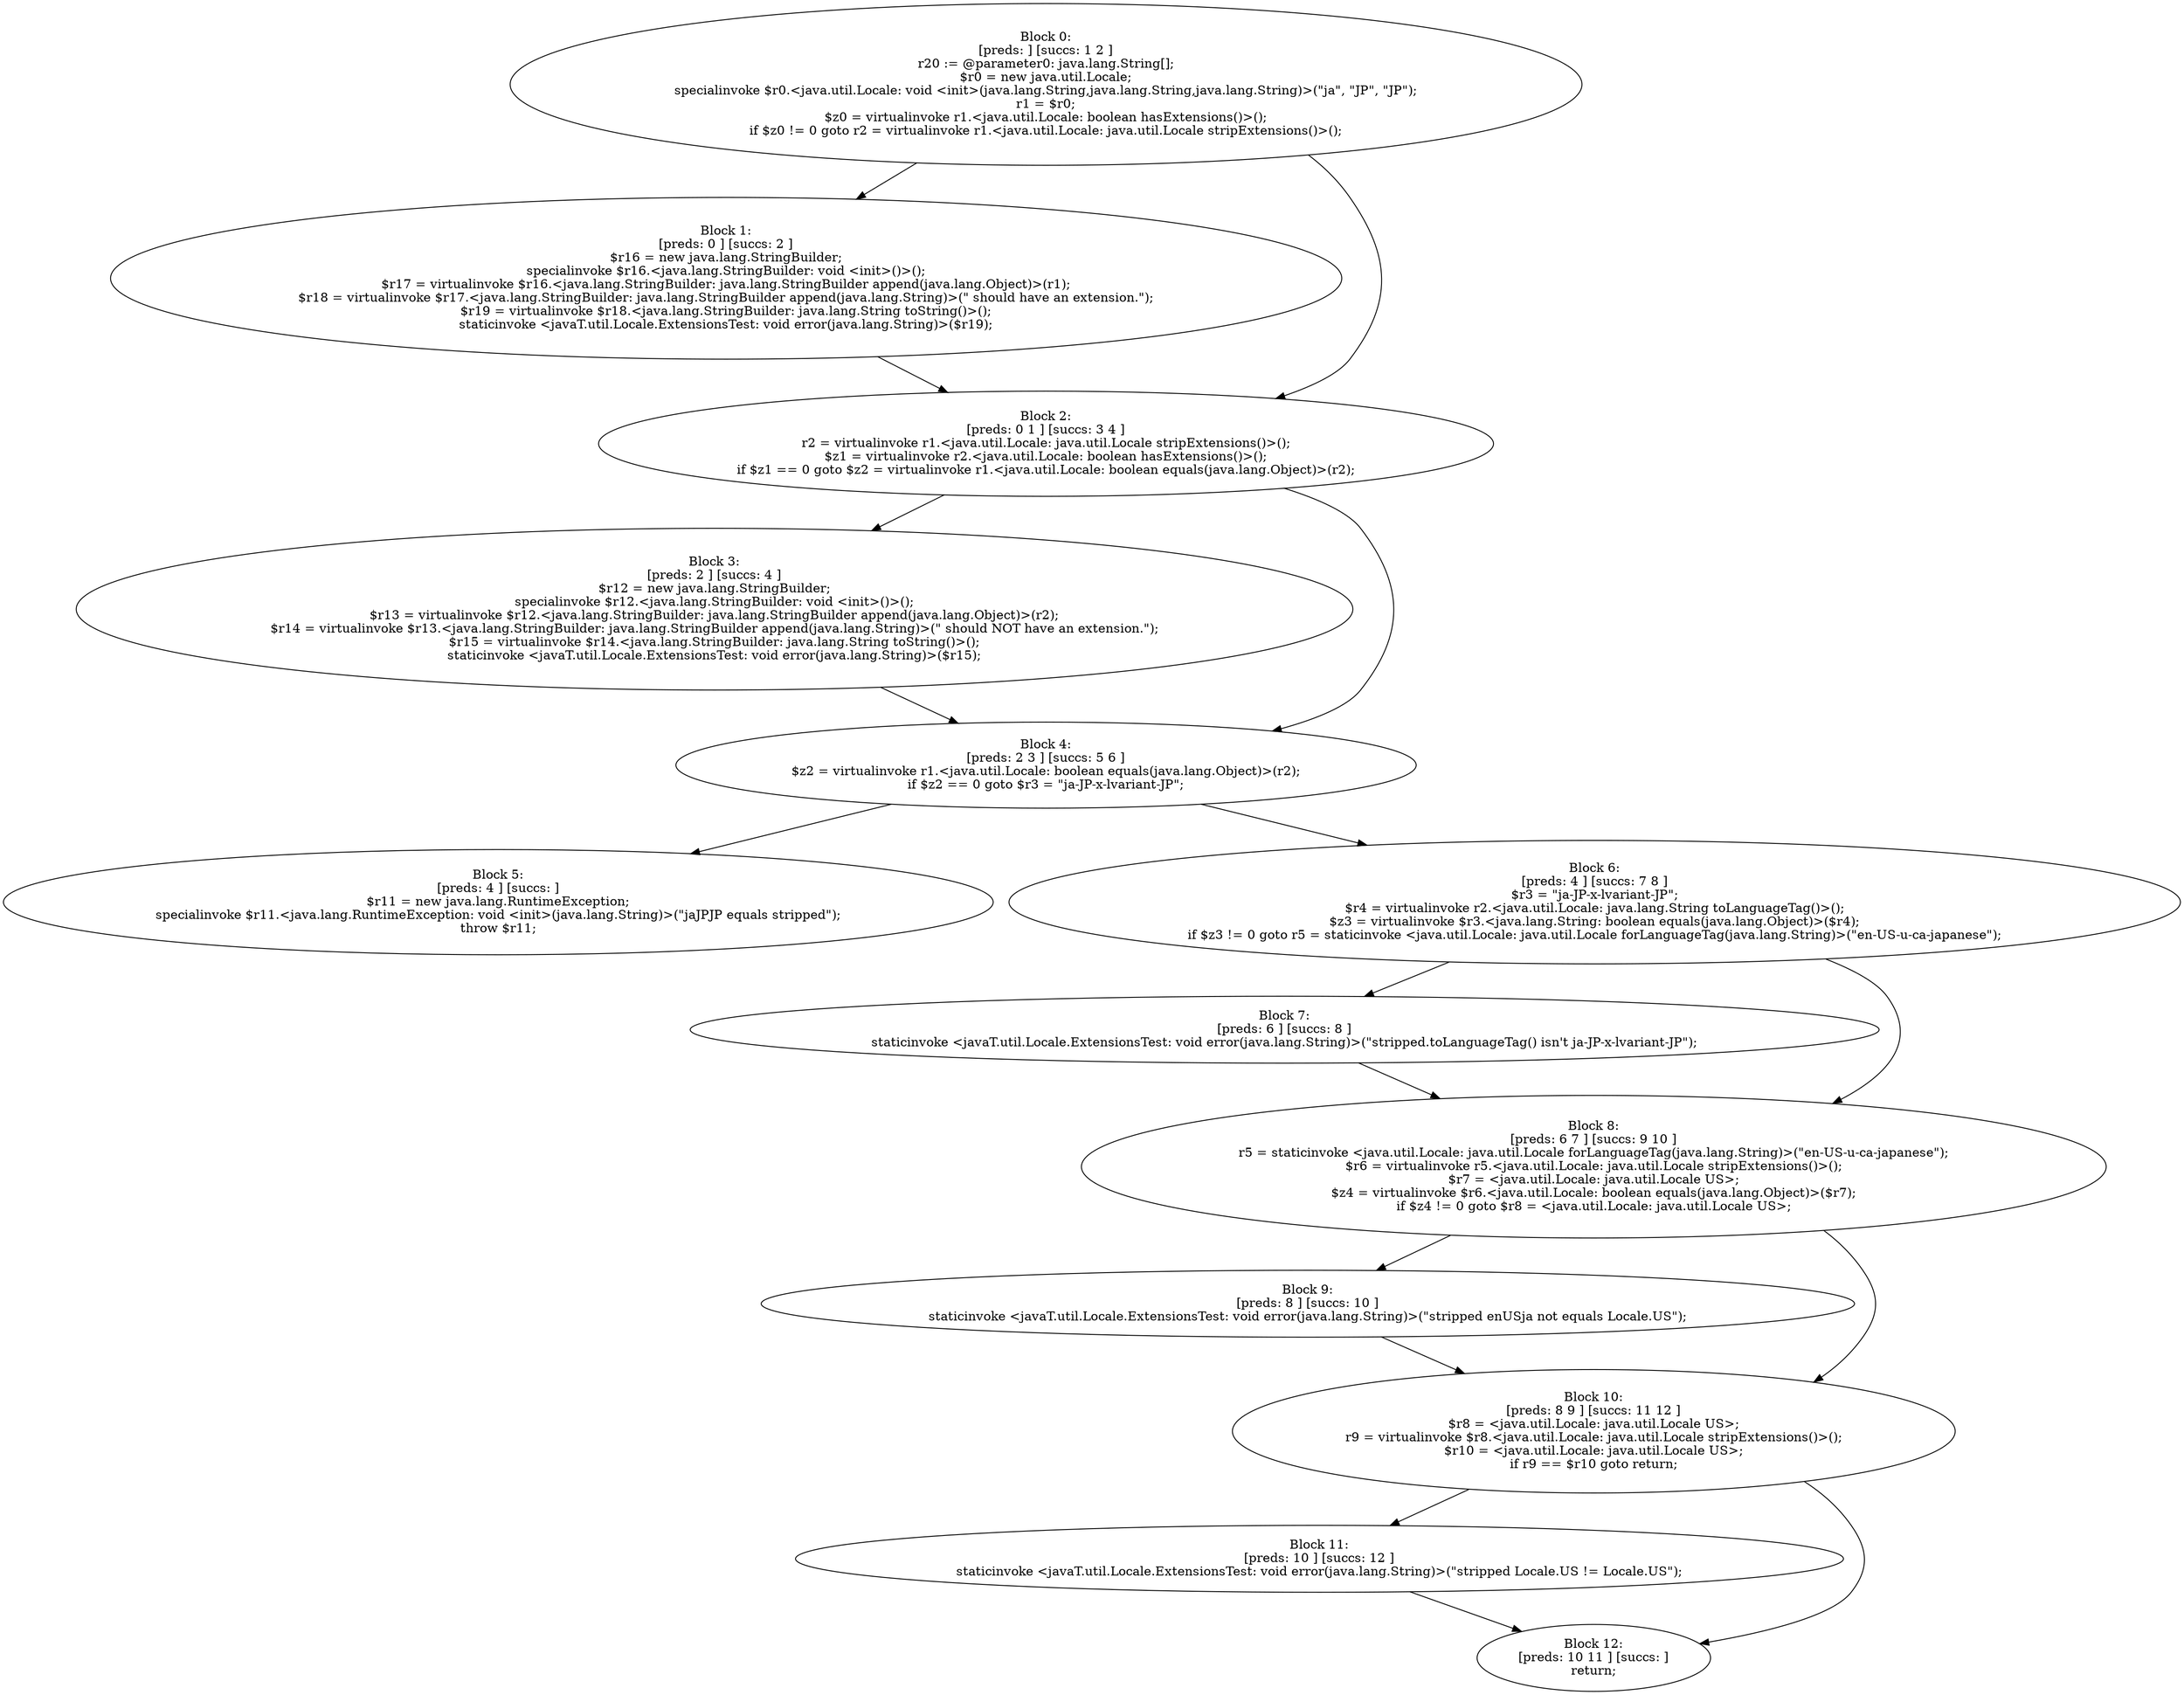 digraph "unitGraph" {
    "Block 0:
[preds: ] [succs: 1 2 ]
r20 := @parameter0: java.lang.String[];
$r0 = new java.util.Locale;
specialinvoke $r0.<java.util.Locale: void <init>(java.lang.String,java.lang.String,java.lang.String)>(\"ja\", \"JP\", \"JP\");
r1 = $r0;
$z0 = virtualinvoke r1.<java.util.Locale: boolean hasExtensions()>();
if $z0 != 0 goto r2 = virtualinvoke r1.<java.util.Locale: java.util.Locale stripExtensions()>();
"
    "Block 1:
[preds: 0 ] [succs: 2 ]
$r16 = new java.lang.StringBuilder;
specialinvoke $r16.<java.lang.StringBuilder: void <init>()>();
$r17 = virtualinvoke $r16.<java.lang.StringBuilder: java.lang.StringBuilder append(java.lang.Object)>(r1);
$r18 = virtualinvoke $r17.<java.lang.StringBuilder: java.lang.StringBuilder append(java.lang.String)>(\" should have an extension.\");
$r19 = virtualinvoke $r18.<java.lang.StringBuilder: java.lang.String toString()>();
staticinvoke <javaT.util.Locale.ExtensionsTest: void error(java.lang.String)>($r19);
"
    "Block 2:
[preds: 0 1 ] [succs: 3 4 ]
r2 = virtualinvoke r1.<java.util.Locale: java.util.Locale stripExtensions()>();
$z1 = virtualinvoke r2.<java.util.Locale: boolean hasExtensions()>();
if $z1 == 0 goto $z2 = virtualinvoke r1.<java.util.Locale: boolean equals(java.lang.Object)>(r2);
"
    "Block 3:
[preds: 2 ] [succs: 4 ]
$r12 = new java.lang.StringBuilder;
specialinvoke $r12.<java.lang.StringBuilder: void <init>()>();
$r13 = virtualinvoke $r12.<java.lang.StringBuilder: java.lang.StringBuilder append(java.lang.Object)>(r2);
$r14 = virtualinvoke $r13.<java.lang.StringBuilder: java.lang.StringBuilder append(java.lang.String)>(\" should NOT have an extension.\");
$r15 = virtualinvoke $r14.<java.lang.StringBuilder: java.lang.String toString()>();
staticinvoke <javaT.util.Locale.ExtensionsTest: void error(java.lang.String)>($r15);
"
    "Block 4:
[preds: 2 3 ] [succs: 5 6 ]
$z2 = virtualinvoke r1.<java.util.Locale: boolean equals(java.lang.Object)>(r2);
if $z2 == 0 goto $r3 = \"ja-JP-x-lvariant-JP\";
"
    "Block 5:
[preds: 4 ] [succs: ]
$r11 = new java.lang.RuntimeException;
specialinvoke $r11.<java.lang.RuntimeException: void <init>(java.lang.String)>(\"jaJPJP equals stripped\");
throw $r11;
"
    "Block 6:
[preds: 4 ] [succs: 7 8 ]
$r3 = \"ja-JP-x-lvariant-JP\";
$r4 = virtualinvoke r2.<java.util.Locale: java.lang.String toLanguageTag()>();
$z3 = virtualinvoke $r3.<java.lang.String: boolean equals(java.lang.Object)>($r4);
if $z3 != 0 goto r5 = staticinvoke <java.util.Locale: java.util.Locale forLanguageTag(java.lang.String)>(\"en-US-u-ca-japanese\");
"
    "Block 7:
[preds: 6 ] [succs: 8 ]
staticinvoke <javaT.util.Locale.ExtensionsTest: void error(java.lang.String)>(\"stripped.toLanguageTag() isn\'t ja-JP-x-lvariant-JP\");
"
    "Block 8:
[preds: 6 7 ] [succs: 9 10 ]
r5 = staticinvoke <java.util.Locale: java.util.Locale forLanguageTag(java.lang.String)>(\"en-US-u-ca-japanese\");
$r6 = virtualinvoke r5.<java.util.Locale: java.util.Locale stripExtensions()>();
$r7 = <java.util.Locale: java.util.Locale US>;
$z4 = virtualinvoke $r6.<java.util.Locale: boolean equals(java.lang.Object)>($r7);
if $z4 != 0 goto $r8 = <java.util.Locale: java.util.Locale US>;
"
    "Block 9:
[preds: 8 ] [succs: 10 ]
staticinvoke <javaT.util.Locale.ExtensionsTest: void error(java.lang.String)>(\"stripped enUSja not equals Locale.US\");
"
    "Block 10:
[preds: 8 9 ] [succs: 11 12 ]
$r8 = <java.util.Locale: java.util.Locale US>;
r9 = virtualinvoke $r8.<java.util.Locale: java.util.Locale stripExtensions()>();
$r10 = <java.util.Locale: java.util.Locale US>;
if r9 == $r10 goto return;
"
    "Block 11:
[preds: 10 ] [succs: 12 ]
staticinvoke <javaT.util.Locale.ExtensionsTest: void error(java.lang.String)>(\"stripped Locale.US != Locale.US\");
"
    "Block 12:
[preds: 10 11 ] [succs: ]
return;
"
    "Block 0:
[preds: ] [succs: 1 2 ]
r20 := @parameter0: java.lang.String[];
$r0 = new java.util.Locale;
specialinvoke $r0.<java.util.Locale: void <init>(java.lang.String,java.lang.String,java.lang.String)>(\"ja\", \"JP\", \"JP\");
r1 = $r0;
$z0 = virtualinvoke r1.<java.util.Locale: boolean hasExtensions()>();
if $z0 != 0 goto r2 = virtualinvoke r1.<java.util.Locale: java.util.Locale stripExtensions()>();
"->"Block 1:
[preds: 0 ] [succs: 2 ]
$r16 = new java.lang.StringBuilder;
specialinvoke $r16.<java.lang.StringBuilder: void <init>()>();
$r17 = virtualinvoke $r16.<java.lang.StringBuilder: java.lang.StringBuilder append(java.lang.Object)>(r1);
$r18 = virtualinvoke $r17.<java.lang.StringBuilder: java.lang.StringBuilder append(java.lang.String)>(\" should have an extension.\");
$r19 = virtualinvoke $r18.<java.lang.StringBuilder: java.lang.String toString()>();
staticinvoke <javaT.util.Locale.ExtensionsTest: void error(java.lang.String)>($r19);
";
    "Block 0:
[preds: ] [succs: 1 2 ]
r20 := @parameter0: java.lang.String[];
$r0 = new java.util.Locale;
specialinvoke $r0.<java.util.Locale: void <init>(java.lang.String,java.lang.String,java.lang.String)>(\"ja\", \"JP\", \"JP\");
r1 = $r0;
$z0 = virtualinvoke r1.<java.util.Locale: boolean hasExtensions()>();
if $z0 != 0 goto r2 = virtualinvoke r1.<java.util.Locale: java.util.Locale stripExtensions()>();
"->"Block 2:
[preds: 0 1 ] [succs: 3 4 ]
r2 = virtualinvoke r1.<java.util.Locale: java.util.Locale stripExtensions()>();
$z1 = virtualinvoke r2.<java.util.Locale: boolean hasExtensions()>();
if $z1 == 0 goto $z2 = virtualinvoke r1.<java.util.Locale: boolean equals(java.lang.Object)>(r2);
";
    "Block 1:
[preds: 0 ] [succs: 2 ]
$r16 = new java.lang.StringBuilder;
specialinvoke $r16.<java.lang.StringBuilder: void <init>()>();
$r17 = virtualinvoke $r16.<java.lang.StringBuilder: java.lang.StringBuilder append(java.lang.Object)>(r1);
$r18 = virtualinvoke $r17.<java.lang.StringBuilder: java.lang.StringBuilder append(java.lang.String)>(\" should have an extension.\");
$r19 = virtualinvoke $r18.<java.lang.StringBuilder: java.lang.String toString()>();
staticinvoke <javaT.util.Locale.ExtensionsTest: void error(java.lang.String)>($r19);
"->"Block 2:
[preds: 0 1 ] [succs: 3 4 ]
r2 = virtualinvoke r1.<java.util.Locale: java.util.Locale stripExtensions()>();
$z1 = virtualinvoke r2.<java.util.Locale: boolean hasExtensions()>();
if $z1 == 0 goto $z2 = virtualinvoke r1.<java.util.Locale: boolean equals(java.lang.Object)>(r2);
";
    "Block 2:
[preds: 0 1 ] [succs: 3 4 ]
r2 = virtualinvoke r1.<java.util.Locale: java.util.Locale stripExtensions()>();
$z1 = virtualinvoke r2.<java.util.Locale: boolean hasExtensions()>();
if $z1 == 0 goto $z2 = virtualinvoke r1.<java.util.Locale: boolean equals(java.lang.Object)>(r2);
"->"Block 3:
[preds: 2 ] [succs: 4 ]
$r12 = new java.lang.StringBuilder;
specialinvoke $r12.<java.lang.StringBuilder: void <init>()>();
$r13 = virtualinvoke $r12.<java.lang.StringBuilder: java.lang.StringBuilder append(java.lang.Object)>(r2);
$r14 = virtualinvoke $r13.<java.lang.StringBuilder: java.lang.StringBuilder append(java.lang.String)>(\" should NOT have an extension.\");
$r15 = virtualinvoke $r14.<java.lang.StringBuilder: java.lang.String toString()>();
staticinvoke <javaT.util.Locale.ExtensionsTest: void error(java.lang.String)>($r15);
";
    "Block 2:
[preds: 0 1 ] [succs: 3 4 ]
r2 = virtualinvoke r1.<java.util.Locale: java.util.Locale stripExtensions()>();
$z1 = virtualinvoke r2.<java.util.Locale: boolean hasExtensions()>();
if $z1 == 0 goto $z2 = virtualinvoke r1.<java.util.Locale: boolean equals(java.lang.Object)>(r2);
"->"Block 4:
[preds: 2 3 ] [succs: 5 6 ]
$z2 = virtualinvoke r1.<java.util.Locale: boolean equals(java.lang.Object)>(r2);
if $z2 == 0 goto $r3 = \"ja-JP-x-lvariant-JP\";
";
    "Block 3:
[preds: 2 ] [succs: 4 ]
$r12 = new java.lang.StringBuilder;
specialinvoke $r12.<java.lang.StringBuilder: void <init>()>();
$r13 = virtualinvoke $r12.<java.lang.StringBuilder: java.lang.StringBuilder append(java.lang.Object)>(r2);
$r14 = virtualinvoke $r13.<java.lang.StringBuilder: java.lang.StringBuilder append(java.lang.String)>(\" should NOT have an extension.\");
$r15 = virtualinvoke $r14.<java.lang.StringBuilder: java.lang.String toString()>();
staticinvoke <javaT.util.Locale.ExtensionsTest: void error(java.lang.String)>($r15);
"->"Block 4:
[preds: 2 3 ] [succs: 5 6 ]
$z2 = virtualinvoke r1.<java.util.Locale: boolean equals(java.lang.Object)>(r2);
if $z2 == 0 goto $r3 = \"ja-JP-x-lvariant-JP\";
";
    "Block 4:
[preds: 2 3 ] [succs: 5 6 ]
$z2 = virtualinvoke r1.<java.util.Locale: boolean equals(java.lang.Object)>(r2);
if $z2 == 0 goto $r3 = \"ja-JP-x-lvariant-JP\";
"->"Block 5:
[preds: 4 ] [succs: ]
$r11 = new java.lang.RuntimeException;
specialinvoke $r11.<java.lang.RuntimeException: void <init>(java.lang.String)>(\"jaJPJP equals stripped\");
throw $r11;
";
    "Block 4:
[preds: 2 3 ] [succs: 5 6 ]
$z2 = virtualinvoke r1.<java.util.Locale: boolean equals(java.lang.Object)>(r2);
if $z2 == 0 goto $r3 = \"ja-JP-x-lvariant-JP\";
"->"Block 6:
[preds: 4 ] [succs: 7 8 ]
$r3 = \"ja-JP-x-lvariant-JP\";
$r4 = virtualinvoke r2.<java.util.Locale: java.lang.String toLanguageTag()>();
$z3 = virtualinvoke $r3.<java.lang.String: boolean equals(java.lang.Object)>($r4);
if $z3 != 0 goto r5 = staticinvoke <java.util.Locale: java.util.Locale forLanguageTag(java.lang.String)>(\"en-US-u-ca-japanese\");
";
    "Block 6:
[preds: 4 ] [succs: 7 8 ]
$r3 = \"ja-JP-x-lvariant-JP\";
$r4 = virtualinvoke r2.<java.util.Locale: java.lang.String toLanguageTag()>();
$z3 = virtualinvoke $r3.<java.lang.String: boolean equals(java.lang.Object)>($r4);
if $z3 != 0 goto r5 = staticinvoke <java.util.Locale: java.util.Locale forLanguageTag(java.lang.String)>(\"en-US-u-ca-japanese\");
"->"Block 7:
[preds: 6 ] [succs: 8 ]
staticinvoke <javaT.util.Locale.ExtensionsTest: void error(java.lang.String)>(\"stripped.toLanguageTag() isn\'t ja-JP-x-lvariant-JP\");
";
    "Block 6:
[preds: 4 ] [succs: 7 8 ]
$r3 = \"ja-JP-x-lvariant-JP\";
$r4 = virtualinvoke r2.<java.util.Locale: java.lang.String toLanguageTag()>();
$z3 = virtualinvoke $r3.<java.lang.String: boolean equals(java.lang.Object)>($r4);
if $z3 != 0 goto r5 = staticinvoke <java.util.Locale: java.util.Locale forLanguageTag(java.lang.String)>(\"en-US-u-ca-japanese\");
"->"Block 8:
[preds: 6 7 ] [succs: 9 10 ]
r5 = staticinvoke <java.util.Locale: java.util.Locale forLanguageTag(java.lang.String)>(\"en-US-u-ca-japanese\");
$r6 = virtualinvoke r5.<java.util.Locale: java.util.Locale stripExtensions()>();
$r7 = <java.util.Locale: java.util.Locale US>;
$z4 = virtualinvoke $r6.<java.util.Locale: boolean equals(java.lang.Object)>($r7);
if $z4 != 0 goto $r8 = <java.util.Locale: java.util.Locale US>;
";
    "Block 7:
[preds: 6 ] [succs: 8 ]
staticinvoke <javaT.util.Locale.ExtensionsTest: void error(java.lang.String)>(\"stripped.toLanguageTag() isn\'t ja-JP-x-lvariant-JP\");
"->"Block 8:
[preds: 6 7 ] [succs: 9 10 ]
r5 = staticinvoke <java.util.Locale: java.util.Locale forLanguageTag(java.lang.String)>(\"en-US-u-ca-japanese\");
$r6 = virtualinvoke r5.<java.util.Locale: java.util.Locale stripExtensions()>();
$r7 = <java.util.Locale: java.util.Locale US>;
$z4 = virtualinvoke $r6.<java.util.Locale: boolean equals(java.lang.Object)>($r7);
if $z4 != 0 goto $r8 = <java.util.Locale: java.util.Locale US>;
";
    "Block 8:
[preds: 6 7 ] [succs: 9 10 ]
r5 = staticinvoke <java.util.Locale: java.util.Locale forLanguageTag(java.lang.String)>(\"en-US-u-ca-japanese\");
$r6 = virtualinvoke r5.<java.util.Locale: java.util.Locale stripExtensions()>();
$r7 = <java.util.Locale: java.util.Locale US>;
$z4 = virtualinvoke $r6.<java.util.Locale: boolean equals(java.lang.Object)>($r7);
if $z4 != 0 goto $r8 = <java.util.Locale: java.util.Locale US>;
"->"Block 9:
[preds: 8 ] [succs: 10 ]
staticinvoke <javaT.util.Locale.ExtensionsTest: void error(java.lang.String)>(\"stripped enUSja not equals Locale.US\");
";
    "Block 8:
[preds: 6 7 ] [succs: 9 10 ]
r5 = staticinvoke <java.util.Locale: java.util.Locale forLanguageTag(java.lang.String)>(\"en-US-u-ca-japanese\");
$r6 = virtualinvoke r5.<java.util.Locale: java.util.Locale stripExtensions()>();
$r7 = <java.util.Locale: java.util.Locale US>;
$z4 = virtualinvoke $r6.<java.util.Locale: boolean equals(java.lang.Object)>($r7);
if $z4 != 0 goto $r8 = <java.util.Locale: java.util.Locale US>;
"->"Block 10:
[preds: 8 9 ] [succs: 11 12 ]
$r8 = <java.util.Locale: java.util.Locale US>;
r9 = virtualinvoke $r8.<java.util.Locale: java.util.Locale stripExtensions()>();
$r10 = <java.util.Locale: java.util.Locale US>;
if r9 == $r10 goto return;
";
    "Block 9:
[preds: 8 ] [succs: 10 ]
staticinvoke <javaT.util.Locale.ExtensionsTest: void error(java.lang.String)>(\"stripped enUSja not equals Locale.US\");
"->"Block 10:
[preds: 8 9 ] [succs: 11 12 ]
$r8 = <java.util.Locale: java.util.Locale US>;
r9 = virtualinvoke $r8.<java.util.Locale: java.util.Locale stripExtensions()>();
$r10 = <java.util.Locale: java.util.Locale US>;
if r9 == $r10 goto return;
";
    "Block 10:
[preds: 8 9 ] [succs: 11 12 ]
$r8 = <java.util.Locale: java.util.Locale US>;
r9 = virtualinvoke $r8.<java.util.Locale: java.util.Locale stripExtensions()>();
$r10 = <java.util.Locale: java.util.Locale US>;
if r9 == $r10 goto return;
"->"Block 11:
[preds: 10 ] [succs: 12 ]
staticinvoke <javaT.util.Locale.ExtensionsTest: void error(java.lang.String)>(\"stripped Locale.US != Locale.US\");
";
    "Block 10:
[preds: 8 9 ] [succs: 11 12 ]
$r8 = <java.util.Locale: java.util.Locale US>;
r9 = virtualinvoke $r8.<java.util.Locale: java.util.Locale stripExtensions()>();
$r10 = <java.util.Locale: java.util.Locale US>;
if r9 == $r10 goto return;
"->"Block 12:
[preds: 10 11 ] [succs: ]
return;
";
    "Block 11:
[preds: 10 ] [succs: 12 ]
staticinvoke <javaT.util.Locale.ExtensionsTest: void error(java.lang.String)>(\"stripped Locale.US != Locale.US\");
"->"Block 12:
[preds: 10 11 ] [succs: ]
return;
";
}
